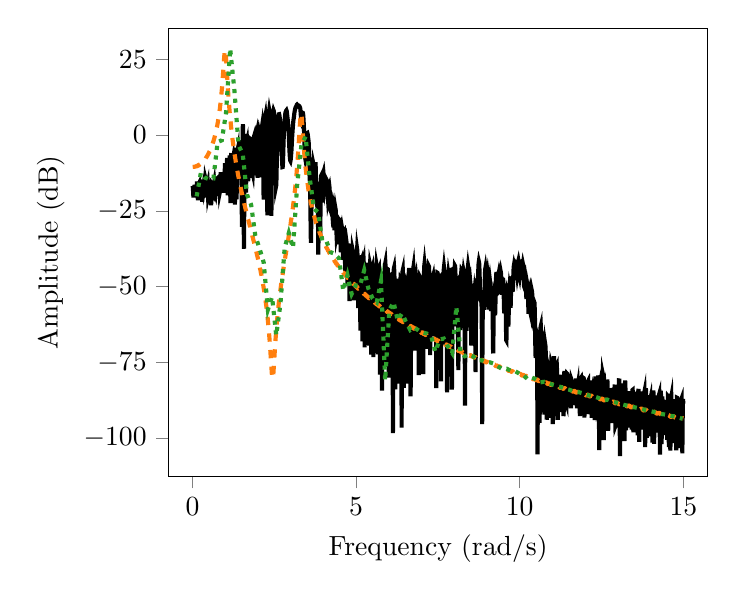 % This file was created by matplotlib2tikz v0.6.13.
\begin{tikzpicture}

\definecolor{color0}{rgb}{1,0.498,0.055}
\definecolor{color1}{rgb}{0.173,0.627,0.173}

\begin{axis}[
xlabel={Frequency (rad/s)},
ylabel={Amplitude (dB)},
xmin=-0.742, xmax=15.748,
ymin=-112.64, ymax=35.212,
xtick={-5,0,5,10,15,20},
ytick={-125,-100,-75,-50,-25,0,25,50},
minor xtick={},
minor ytick={},
tick align=outside,
tick pos=left,
x grid style={white!69.02!black},
y grid style={white!69.02!black}
]
\addplot [line width=1.5pt, black, forget plot]
table {%
0.007 -16.81
0.014 -17.573
0.022 -19.271
0.029 -20.592
0.036 -19.576
0.043 -18.875
0.05 -18.331
0.058 -17.654
0.065 -16.41
0.072 -17.485
0.079 -17.488
0.086 -18.86
0.094 -18.866
0.101 -18.736
0.108 -20.214
0.115 -19.125
0.122 -17.834
0.13 -17.03
0.137 -15.356
0.144 -16.634
0.151 -18.755
0.158 -19.928
0.166 -21.515
0.173 -20.684
0.18 -17.365
0.187 -16.166
0.194 -16.052
0.202 -15.874
0.209 -17.056
0.216 -18.949
0.223 -19.25
0.23 -19.601
0.237 -20.481
0.245 -19.64
0.252 -17.48
0.259 -16.056
0.266 -15.758
0.273 -15.879
0.281 -17.414
0.288 -20.125
0.295 -22.025
0.302 -21.527
0.309 -20.136
0.317 -19.132
0.324 -17.85
0.331 -16.496
0.338 -16.112
0.345 -17.166
0.353 -18.02
0.36 -17.576
0.367 -16.986
0.374 -17.09
0.381 -17.165
0.389 -15.808
0.396 -14.419
0.403 -14.736
0.41 -16.195
0.417 -17.431
0.425 -18.496
0.432 -19.927
0.439 -20.585
0.446 -18.855
0.453 -16.395
0.461 -16.039
0.468 -18.138
0.475 -19.901
0.482 -19.515
0.489 -19.47
0.497 -21.019
0.504 -22.47
0.511 -21.027
0.518 -18.143
0.525 -17.022
0.533 -17.911
0.54 -18.666
0.547 -18.579
0.554 -19.349
0.561 -21.523
0.569 -23.217
0.576 -21.773
0.583 -18.372
0.59 -16.071
0.597 -16.183
0.605 -18.123
0.612 -19.651
0.619 -19.963
0.626 -19.695
0.633 -19.537
0.641 -19.713
0.648 -19.154
0.655 -17.423
0.662 -15.82
0.669 -15.399
0.677 -16.267
0.684 -17.93
0.691 -19.319
0.698 -19.56
0.705 -18.598
0.712 -17.048
0.72 -15.62
0.727 -14.758
0.734 -14.678
0.741 -15.775
0.748 -17.71
0.756 -19.03
0.763 -18.921
0.77 -17.712
0.777 -15.995
0.784 -14.596
0.792 -13.959
0.799 -13.891
0.806 -14.233
0.813 -14.777
0.82 -15.574
0.828 -17.173
0.835 -18.932
0.842 -18.556
0.849 -15.879
0.856 -13.311
0.864 -12.295
0.871 -13.128
0.878 -14.896
0.885 -16.017
0.892 -16.042
0.9 -15.714
0.907 -15.53
0.914 -15.475
0.921 -15.153
0.928 -14.401
0.936 -13.833
0.943 -13.592
0.95 -13.355
0.957 -13.995
0.964 -16.307
0.972 -19.07
0.979 -17.453
0.986 -12.089
0.993 -9.277
1.0 -11.755
1.008 -17.307
1.015 -14.966
1.022 -11.894
1.029 -11.672
1.036 -14.569
1.044 -17.625
1.051 -11.83
1.058 -7.583
1.065 -8.546
1.072 -13.945
1.08 -19.872
1.087 -15.069
1.094 -9.448
1.101 -8.569
1.108 -11.191
1.116 -16.149
1.123 -16.956
1.13 -9.906
1.137 -6.769
1.144 -9.09
1.151 -15.094
1.159 -22.467
1.166 -21.296
1.173 -12.202
1.18 -7.088
1.187 -5.978
1.195 -9.478
1.202 -17.114
1.209 -17.96
1.216 -12.173
1.223 -8.91
1.231 -8.398
1.238 -10.425
1.245 -15.202
1.252 -18.125
1.259 -11.54
1.267 -6.179
1.274 -5.552
1.281 -9.206
1.288 -16.026
1.295 -22.955
1.303 -20.145
1.31 -10.419
1.317 -4.879
1.324 -4.232
1.331 -7.584
1.339 -14.166
1.346 -21.181
1.353 -18.206
1.36 -11.93
1.367 -7.766
1.375 -5.326
1.382 -4.926
1.389 -7.565
1.396 -12.497
1.403 -12.108
1.411 -9.096
1.418 -9.458
1.425 -10.708
1.432 -9.095
1.439 -6.765
1.447 -6.808
1.454 -7.747
1.461 -4.622
1.468 -1.739
1.475 -3.169
1.483 -7.518
1.49 -9.938
1.497 -12.677
1.504 -20.829
1.511 -30.264
1.519 -22.262
1.526 -8.5
1.533 0.119
1.54 3.561
1.547 1.996
1.555 -4.982
1.562 -17.995
1.569 -32.83
1.576 -37.512
1.583 -17.701
1.591 -5.606
1.598 -0.169
1.605 0.341
1.612 -2.741
1.619 -8.088
1.626 -14.85
1.634 -19.001
1.641 -15.583
1.648 -9.684
1.655 -4.786
1.662 -2.278
1.67 -1.904
1.677 -3.013
1.684 -5.815
1.691 -10.708
1.698 -15.171
1.706 -14.626
1.713 -11.664
1.72 -8.021
1.727 -3.921
1.734 -1.026
1.742 -1.108
1.749 -4.662
1.756 -10.279
1.763 -14.081
1.77 -13.515
1.778 -10.237
1.785 -7.455
1.792 -5.158
1.799 -2.767
1.806 -1.538
1.814 -2.435
1.821 -5.381
1.828 -9.284
1.835 -12.298
1.842 -12.648
1.85 -10.741
1.857 -7.536
1.864 -3.597
1.871 -0.867
1.878 -0.614
1.886 -2.45
1.893 -5.157
1.9 -8.281
1.907 -11.734
1.914 -13.276
1.922 -10.764
1.929 -6.417
1.936 -3.061
1.943 -1.238
1.95 -0.128
1.958 0.283
1.965 -1.069
1.972 -4.646
1.979 -9.48
1.986 -13.393
1.994 -14.076
2.001 -10.482
2.008 -5.682
2.015 -2.444
2.022 -0.861
2.03 0.125
2.037 0.78
2.044 0.4
2.051 -1.233
2.058 -3.508
2.065 -6.283
2.073 -10.202
2.08 -13.913
2.087 -12.867
2.094 -8.492
2.101 -4.059
2.109 -0.613
2.116 1.414
2.123 2.394
2.13 3.143
2.137 3.659
2.145 2.876
2.152 -0.105
2.159 -5.516
2.166 -12.785
2.173 -20.32
2.181 -21.26
2.188 -12.416
2.195 -5.158
2.202 -0.76
2.209 2.115
2.217 4.377
2.224 5.95
2.231 6.363
2.238 5.529
2.245 3.952
2.253 2.268
2.26 0.284
2.267 -3.239
2.274 -9.831
2.281 -21.302
2.289 -26.463
2.296 -15.297
2.303 -7.569
2.31 -2.226
2.317 1.621
2.325 4.362
2.332 6.335
2.339 7.687
2.346 8.26
2.353 7.855
2.361 6.625
2.368 4.995
2.375 3.078
2.382 0.421
2.389 -3.573
2.397 -9.452
2.404 -18.316
2.411 -26.637
2.418 -17.406
2.425 -9.046
2.433 -3.973
2.44 -0.42
2.447 2.512
2.454 4.947
2.461 6.726
2.469 7.784
2.476 8.148
2.483 7.951
2.49 7.443
2.497 6.735
2.504 5.613
2.512 3.794
2.519 1.373
2.526 -1.262
2.533 -4.133
2.54 -7.876
2.548 -12.777
2.555 -16.882
2.562 -16.511
2.569 -13.015
2.576 -9.035
2.584 -5.081
2.591 -1.373
2.598 1.66
2.605 3.671
2.612 4.665
2.62 5.114
2.627 5.618
2.634 6.314
2.641 6.834
2.648 6.853
2.656 6.46
2.663 5.966
2.67 5.501
2.677 4.89
2.684 3.893
2.692 2.441
2.699 0.604
2.706 -1.436
2.713 -3.378
2.72 -5.005
2.728 -6.441
2.735 -7.956
2.742 -9.52
2.749 -10.602
2.756 -10.581
2.764 -9.299
2.771 -7.076
2.778 -4.436
2.785 -1.851
2.792 0.384
2.8 2.133
2.807 3.392
2.814 4.336
2.821 5.229
2.828 6.158
2.836 6.96
2.843 7.442
2.85 7.644
2.857 7.805
2.864 8.031
2.872 8.147
2.879 7.926
2.886 7.368
2.893 6.668
2.9 5.976
2.908 5.293
2.915 4.557
2.922 3.73
2.929 2.748
2.936 1.463
2.944 -0.225
2.951 -2.155
2.958 -3.969
2.965 -5.465
2.972 -6.701
2.979 -7.724
2.987 -8.399
2.994 -8.543
3.001 -8.147
3.008 -7.39
3.015 -6.448
3.023 -5.344
3.03 -4.025
3.037 -2.522
3.044 -1.005
3.051 0.323
3.059 1.431
3.066 2.468
3.073 3.51
3.08 4.421
3.087 5.071
3.095 5.57
3.102 6.136
3.109 6.797
3.116 7.409
3.123 7.869
3.131 8.22
3.138 8.547
3.145 8.862
3.152 9.1
3.159 9.223
3.167 9.305
3.174 9.466
3.181 9.725
3.188 9.963
3.195 10.035
3.203 9.929
3.21 9.789
3.217 9.756
3.224 9.8
3.231 9.755
3.239 9.587
3.246 9.462
3.253 9.491
3.26 9.565
3.267 9.508
3.275 9.324
3.282 9.14
3.289 8.953
3.296 8.549
3.303 7.707
3.311 6.447
3.318 5.082
3.325 4.109
3.332 3.923
3.339 4.483
3.347 5.372
3.354 6.229
3.361 6.909
3.368 7.313
3.375 7.269
3.383 6.67
3.39 5.634
3.397 4.346
3.404 2.801
3.411 0.85
3.418 -1.485
3.426 -3.899
3.433 -5.98
3.44 -7.359
3.447 -7.794
3.454 -7.279
3.462 -5.942
3.469 -4.056
3.476 -2.159
3.483 -0.783
3.49 -0.041
3.498 0.351
3.505 0.606
3.512 0.656
3.519 0.395
3.526 -0.174
3.534 -0.908
3.541 -1.526
3.548 -2.026
3.555 -3.079
3.562 -5.542
3.57 -9.453
3.577 -13.116
3.584 -14.717
3.591 -16.005
3.598 -19.406
3.606 -25.575
3.613 -32.792
3.62 -35.598
3.627 -31.036
3.634 -24.608
3.642 -20.413
3.649 -19.229
3.656 -20.398
3.663 -21.085
3.67 -17.797
3.678 -13.262
3.685 -10.389
3.692 -9.444
3.699 -9.809
3.706 -10.663
3.714 -11.468
3.721 -12.356
3.728 -13.434
3.735 -13.716
3.742 -12.142
3.75 -9.932
3.757 -8.98
3.764 -10.11
3.771 -13.322
3.778 -17.989
3.786 -22.112
3.793 -22.452
3.8 -19.614
3.807 -16.777
3.814 -15.435
3.822 -16.144
3.829 -19.505
3.836 -26.776
3.843 -39.451
3.85 -34.673
3.858 -24.25
3.865 -19.099
3.872 -17.335
3.879 -18.147
3.886 -21.333
3.893 -27.292
3.901 -34.104
3.908 -28.844
3.915 -20.576
3.922 -15.673
3.929 -13.453
3.937 -13.281
3.944 -14.857
3.951 -17.852
3.958 -21.135
3.965 -22.304
3.973 -20.354
3.98 -17.134
3.987 -14.316
3.994 -12.651
4.001 -12.383
4.009 -13.396
4.016 -15.23
4.023 -16.977
4.03 -17.565
4.037 -16.893
4.045 -15.867
4.052 -15.204
4.059 -15.122
4.066 -15.563
4.073 -16.305
4.081 -16.99
4.088 -17.201
4.095 -16.697
4.102 -15.751
4.109 -15.06
4.117 -15.232
4.124 -16.447
4.131 -18.422
4.138 -20.502
4.145 -21.721
4.153 -21.298
4.16 -19.662
4.167 -17.976
4.174 -16.927
4.181 -16.701
4.189 -17.418
4.196 -19.25
4.203 -22.051
4.21 -24.545
4.217 -24.773
4.225 -23.114
4.232 -21.41
4.239 -20.532
4.246 -20.623
4.253 -21.597
4.261 -23.231
4.268 -25.025
4.275 -26.089
4.282 -25.753
4.289 -24.465
4.297 -23.185
4.304 -22.538
4.311 -22.859
4.318 -24.37
4.325 -27.051
4.332 -30.089
4.34 -31.383
4.347 -29.789
4.354 -27.086
4.361 -25.008
4.368 -24.191
4.376 -24.695
4.383 -26.306
4.39 -28.691
4.397 -31.337
4.404 -33.114
4.412 -32.64
4.419 -30.463
4.426 -28.345
4.433 -27.216
4.44 -27.343
4.448 -28.802
4.455 -31.487
4.462 -34.587
4.469 -36.002
4.476 -34.5
4.484 -31.8
4.491 -29.533
4.498 -28.27
4.505 -28.223
4.512 -29.564
4.52 -32.411
4.527 -36.306
4.534 -38.724
4.541 -37.221
4.548 -34.439
4.556 -32.434
4.563 -31.248
4.57 -30.724
4.577 -31.179
4.584 -33.209
4.592 -37.101
4.599 -41.185
4.606 -40.548
4.613 -36.466
4.62 -33.269
4.628 -31.771
4.635 -31.661
4.642 -32.62
4.649 -34.693
4.656 -38.26
4.664 -43.07
4.671 -44.9
4.678 -41.058
4.685 -37.18
4.692 -35.214
4.7 -34.779
4.707 -35.36
4.714 -36.941
4.721 -40.128
4.728 -45.397
4.736 -49.178
4.743 -44.828
4.75 -39.376
4.757 -36.441
4.764 -35.833
4.772 -36.976
4.779 -39.413
4.786 -43.149
4.793 -48.784
4.8 -54.747
4.807 -50.968
4.815 -43.826
4.822 -39.679
4.829 -38.302
4.836 -39.074
4.843 -41.479
4.851 -45.127
4.858 -49.922
4.865 -54.346
4.872 -51.635
4.879 -44.83
4.887 -39.991
4.894 -37.849
4.901 -38.196
4.908 -40.758
4.915 -45.191
4.923 -50.752
4.93 -54.499
4.937 -51.729
4.944 -45.922
4.951 -41.26
4.959 -38.59
4.966 -37.969
4.973 -39.444
4.98 -43.103
4.987 -48.623
4.995 -53.312
5.002 -52.084
5.009 -47.141
5.016 -42.423
5.023 -39.116
5.031 -37.615
5.038 -38.137
5.045 -40.889
5.052 -46.191
5.059 -53.898
5.067 -57.047
5.074 -50.815
5.081 -45.267
5.088 -41.947
5.095 -40.362
5.103 -40.357
5.11 -42.187
5.117 -46.529
5.124 -54.698
5.131 -64.506
5.139 -56.534
5.146 -48.146
5.153 -43.523
5.16 -41.364
5.167 -41.156
5.175 -42.895
5.182 -47.024
5.189 -54.819
5.196 -68.065
5.203 -61.963
5.211 -50.94
5.218 -45.111
5.225 -42.39
5.232 -41.985
5.239 -43.723
5.246 -47.949
5.254 -55.962
5.261 -70.022
5.268 -63.514
5.275 -52.263
5.282 -46.287
5.29 -43.234
5.297 -42.293
5.304 -43.379
5.311 -46.957
5.318 -54.326
5.326 -67.631
5.333 -63.956
5.34 -52.76
5.347 -46.647
5.354 -43.353
5.362 -42.12
5.369 -42.86
5.376 -45.797
5.383 -51.642
5.39 -62.408
5.398 -69.498
5.405 -56.105
5.412 -48.225
5.419 -44.275
5.426 -42.798
5.434 -43.214
5.441 -45.537
5.448 -50.486
5.455 -60.092
5.462 -72.426
5.47 -59.668
5.477 -50.858
5.484 -46.294
5.491 -44.137
5.498 -43.859
5.506 -45.573
5.513 -49.911
5.52 -58.475
5.527 -73.29
5.534 -63.673
5.542 -52.883
5.549 -47.121
5.556 -44.178
5.563 -43.417
5.57 -44.819
5.578 -48.774
5.585 -56.353
5.592 -68.795
5.599 -65.226
5.606 -54.511
5.614 -48.205
5.621 -44.575
5.628 -43.007
5.635 -43.429
5.642 -45.987
5.65 -51.113
5.657 -60.02
5.664 -72.347
5.671 -62.91
5.678 -52.738
5.685 -47.124
5.693 -44.492
5.7 -44.269
5.707 -46.357
5.714 -51.034
5.721 -59.517
5.729 -79.02
5.736 -77.49
5.743 -59.559
5.75 -52.224
5.757 -49.09
5.765 -48.994
5.772 -51.666
5.779 -57.426
5.786 -68.592
5.793 -84.323
5.801 -62.983
5.808 -52.51
5.815 -47.156
5.822 -45.031
5.829 -45.487
5.837 -48.337
5.844 -53.985
5.851 -64.531
5.858 -76.446
5.865 -59.826
5.873 -50.134
5.88 -44.988
5.887 -42.587
5.894 -42.197
5.901 -43.478
5.909 -46.437
5.916 -51.704
5.923 -61.278
5.93 -73.141
5.937 -60.049
5.945 -50.926
5.952 -46.233
5.959 -44.214
5.966 -44.264
5.973 -46.339
5.981 -50.962
5.988 -59.951
5.995 -79.982
6.002 -67.98
6.009 -56.177
6.017 -51.058
6.024 -49.251
6.031 -49.805
6.038 -52.636
6.045 -58.61
6.053 -71.104
6.06 -77.975
6.067 -60.741
6.074 -52.366
6.081 -47.977
6.089 -45.988
6.096 -45.913
6.103 -47.889
6.11 -52.836
6.117 -64.078
6.125 -98.329
6.132 -61.092
6.139 -50.998
6.146 -46.196
6.153 -44.033
6.16 -43.73
6.168 -45.171
6.175 -48.683
6.182 -55.209
6.189 -67.641
6.196 -83.922
6.204 -64.634
6.211 -55.535
6.218 -50.603
6.225 -48.021
6.232 -47.438
6.24 -48.999
6.247 -53.142
6.254 -60.44
6.261 -66.939
6.268 -60.941
6.276 -54.064
6.283 -50.323
6.29 -49.291
6.297 -50.845
6.304 -55.424
6.312 -64.76
6.319 -82.004
6.326 -68.561
6.333 -57.817
6.34 -52.164
6.348 -49.054
6.355 -47.677
6.362 -47.837
6.369 -49.719
6.376 -54.055
6.384 -63.276
6.391 -96.528
6.398 -66.254
6.405 -53.563
6.412 -47.597
6.42 -44.897
6.427 -44.569
6.434 -46.486
6.441 -51.145
6.448 -60.401
6.456 -83.436
6.463 -70.563
6.47 -58.137
6.477 -52.843
6.484 -50.579
6.492 -50.187
6.499 -51.331
6.506 -54.203
6.513 -59.669
6.52 -69.46
6.528 -72.885
6.535 -60.659
6.542 -52.751
6.549 -48.343
6.556 -46.507
6.564 -47.123
6.571 -50.701
6.578 -59.108
6.585 -81.981
6.592 -66.817
6.599 -53.712
6.607 -47.662
6.614 -44.742
6.621 -43.882
6.628 -44.706
6.635 -47.087
6.643 -51.026
6.65 -56.794
6.657 -65.763
6.664 -86.228
6.671 -80.155
6.679 -63.683
6.686 -56.824
6.693 -54.056
6.7 -54.088
6.707 -56.16
6.715 -58.277
6.722 -56.312
6.729 -51.193
6.736 -46.79
6.743 -44.267
6.751 -43.692
6.758 -45.006
6.765 -48.281
6.772 -53.94
6.779 -62.958
6.787 -71.106
6.794 -63.167
6.801 -55.591
6.808 -51.135
6.815 -48.539
6.823 -47.118
6.83 -46.719
6.837 -47.581
6.844 -50.127
6.851 -54.581
6.859 -59.296
6.866 -58.661
6.873 -54.058
6.88 -50.466
6.887 -48.958
6.895 -49.766
6.902 -53.467
6.909 -61.738
6.916 -79.206
6.923 -69.038
6.931 -57.267
6.938 -51.343
6.945 -48.164
6.952 -46.789
6.959 -46.939
6.967 -48.584
6.974 -51.813
6.981 -56.764
6.988 -62.69
6.995 -63.893
7.003 -58.492
7.01 -53.53
7.017 -50.9
7.024 -50.666
7.031 -53.027
7.039 -59.009
7.046 -73.23
7.053 -78.872
7.06 -59.141
7.067 -50.437
7.074 -45.702
7.082 -43.298
7.089 -42.612
7.096 -43.384
7.103 -45.575
7.11 -49.374
7.118 -55.236
7.125 -63.531
7.132 -69.49
7.139 -64.996
7.146 -60.208
7.154 -58.37
7.161 -59.423
7.168 -63.659
7.175 -70.543
7.182 -68.23
7.19 -58.531
7.197 -51.517
7.204 -47.008
7.211 -44.332
7.218 -43.147
7.226 -43.317
7.233 -44.867
7.24 -48.036
7.247 -53.443
7.254 -62.437
7.262 -72.61
7.269 -64.634
7.276 -56.938
7.283 -53.353
7.29 -52.693
7.298 -54.604
7.305 -59.315
7.312 -66.276
7.319 -65.872
7.326 -57.858
7.334 -51.917
7.341 -48.436
7.348 -46.761
7.355 -46.479
7.362 -47.418
7.37 -49.606
7.377 -53.184
7.384 -57.918
7.391 -61.17
7.398 -58.922
7.406 -54.488
7.413 -51.277
7.42 -49.948
7.427 -50.703
7.434 -54.087
7.442 -61.871
7.449 -83.495
7.456 -72.167
7.463 -57.283
7.47 -50.48
7.478 -46.957
7.485 -45.463
7.492 -45.515
7.499 -46.875
7.506 -49.295
7.513 -52.143
7.521 -53.928
7.528 -53.263
7.535 -50.992
7.542 -48.762
7.549 -47.41
7.557 -47.285
7.564 -48.702
7.571 -52.221
7.578 -59.141
7.585 -74.058
7.593 -81.259
7.6 -62.702
7.607 -55.022
7.614 -51.27
7.621 -49.833
7.629 -50.147
7.636 -51.824
7.643 -53.971
7.65 -54.595
7.657 -52.465
7.665 -49.126
7.672 -46.206
7.679 -44.306
7.686 -43.612
7.693 -44.244
7.701 -46.379
7.708 -50.342
7.715 -56.704
7.722 -65.662
7.729 -69.142
7.737 -62.685
7.744 -57.921
7.751 -56.068
7.758 -56.803
7.765 -60.427
7.773 -68.575
7.78 -84.843
7.787 -71.953
7.794 -59.958
7.801 -53.244
7.809 -49.129
7.816 -46.764
7.823 -45.873
7.83 -46.344
7.837 -47.986
7.845 -50.19
7.852 -51.526
7.859 -50.62
7.866 -48.199
7.873 -45.894
7.881 -44.572
7.888 -44.539
7.895 -45.95
7.902 -49.032
7.909 -54.333
7.917 -63.42
7.924 -83.943
7.931 -82.917
7.938 -66.679
7.945 -60.659
7.953 -58.388
7.96 -58.589
7.967 -60.723
7.974 -63.103
7.981 -61.42
7.988 -55.948
7.996 -50.66
8.003 -46.74
8.01 -44.226
8.017 -43.051
8.024 -43.184
8.032 -44.602
8.039 -47.221
8.046 -50.689
8.053 -53.831
8.06 -54.548
8.068 -52.658
8.075 -50.273
8.082 -48.769
8.089 -48.615
8.096 -50.063
8.104 -53.507
8.111 -59.853
8.118 -71.215
8.125 -77.514
8.132 -65.018
8.14 -57.884
8.147 -54.54
8.154 -53.845
8.161 -55.517
8.168 -59.502
8.176 -64.284
8.183 -63.204
8.19 -56.934
8.197 -51.471
8.204 -47.73
8.212 -45.466
8.219 -44.461
8.226 -44.578
8.233 -45.684
8.24 -47.518
8.248 -49.435
8.255 -50.294
8.262 -49.398
8.269 -47.503
8.276 -45.793
8.284 -44.965
8.291 -45.366
8.298 -47.268
8.305 -51.055
8.312 -57.535
8.32 -69.048
8.327 -89.284
8.334 -72.169
8.341 -63.174
8.348 -59.489
8.356 -58.852
8.363 -60.588
8.37 -63.785
8.377 -64.605
8.384 -59.803
8.392 -53.783
8.399 -49.044
8.406 -45.786
8.413 -43.869
8.42 -43.193
8.427 -43.703
8.435 -45.324
8.442 -47.809
8.449 -50.423
8.456 -51.813
8.463 -51.252
8.471 -49.71
8.478 -48.429
8.485 -48.057
8.492 -48.92
8.499 -51.328
8.507 -55.753
8.514 -62.777
8.521 -69.453
8.528 -64.497
8.535 -57.148
8.543 -52.411
8.55 -49.871
8.557 -49.12
8.564 -49.981
8.571 -52.325
8.579 -55.638
8.586 -58.111
8.593 -57.493
8.6 -54.961
8.607 -52.818
8.615 -51.952
8.622 -52.628
8.629 -55.15
8.636 -60.238
8.643 -69.571
8.651 -78.211
8.658 -66.194
8.665 -57.315
8.672 -52.126
8.679 -49.181
8.687 -47.836
8.694 -47.721
8.701 -48.439
8.708 -49.28
8.715 -49.21
8.723 -47.75
8.73 -45.574
8.737 -43.583
8.744 -42.249
8.751 -41.732
8.759 -42.091
8.766 -43.364
8.773 -45.573
8.78 -48.607
8.787 -51.938
8.795 -54.267
8.802 -54.438
8.809 -53.262
8.816 -52.324
8.823 -52.561
8.831 -54.538
8.838 -59.07
8.845 -68.413
8.852 -95.385
8.859 -74.097
8.866 -61.9
8.874 -56.459
8.881 -54.134
8.888 -53.819
8.895 -54.941
8.902 -56.756
8.91 -57.612
8.917 -55.754
8.924 -52.063
8.931 -48.452
8.938 -45.775
8.946 -44.222
8.953 -43.78
8.96 -44.375
8.967 -45.876
8.974 -47.981
8.982 -49.943
8.989 -50.561
8.996 -49.392
9.003 -47.471
9.01 -45.951
9.018 -45.389
9.025 -45.982
9.032 -47.803
9.039 -50.827
9.046 -54.644
9.054 -57.552
9.061 -56.988
9.068 -53.865
9.075 -50.778
9.082 -48.774
9.09 -48.072
9.097 -48.708
9.104 -50.676
9.111 -53.79
9.118 -57.054
9.126 -58.072
9.133 -56.086
9.14 -53.487
9.147 -51.892
9.154 -51.745
9.162 -53.199
9.169 -56.498
9.176 -62.13
9.183 -70.082
9.19 -72.041
9.198 -64.514
9.205 -58.502
9.212 -55.064
9.219 -53.693
9.226 -54.078
9.234 -55.938
9.241 -58.475
9.248 -59.432
9.255 -56.946
9.262 -52.91
9.27 -49.386
9.277 -46.987
9.284 -45.793
9.291 -45.785
9.298 -46.901
9.306 -48.908
9.313 -51.087
9.32 -52.093
9.327 -51.156
9.334 -49.158
9.341 -47.259
9.349 -46.021
9.356 -45.637
9.363 -46.181
9.37 -47.624
9.377 -49.651
9.385 -51.29
9.392 -51.195
9.399 -49.404
9.406 -47.278
9.413 -45.766
9.421 -45.186
9.428 -45.59
9.435 -46.939
9.442 -49.058
9.449 -51.377
9.457 -52.683
9.464 -52.044
9.471 -50.212
9.478 -48.491
9.485 -47.557
9.493 -47.62
9.5 -48.741
9.507 -50.943
9.514 -54.114
9.521 -57.463
9.529 -58.792
9.536 -56.975
9.543 -54.253
9.55 -52.474
9.557 -52.204
9.565 -53.605
9.572 -56.825
9.579 -61.96
9.586 -67.673
9.593 -67.806
9.601 -62.626
9.608 -58.088
9.615 -55.351
9.622 -54.309
9.629 -54.864
9.637 -56.989
9.644 -60.379
9.651 -63.161
9.658 -61.797
9.665 -57.553
9.673 -53.733
9.68 -51.306
9.687 -50.335
9.694 -50.761
9.701 -52.468
9.709 -55.016
9.716 -56.969
9.723 -56.304
9.73 -53.474
9.737 -50.513
9.745 -48.416
9.752 -47.393
9.759 -47.411
9.766 -48.337
9.773 -49.84
9.78 -51.146
9.788 -51.12
9.795 -49.423
9.802 -47.001
9.809 -44.851
9.816 -43.441
9.824 -42.913
9.831 -43.255
9.838 -44.319
9.845 -45.722
9.852 -46.749
9.86 -46.678
9.867 -45.536
9.874 -44.037
9.881 -42.826
9.888 -42.218
9.896 -42.314
9.903 -43.086
9.91 -44.363
9.917 -45.701
9.924 -46.359
9.932 -45.797
9.939 -44.332
9.946 -42.77
9.953 -41.705
9.96 -41.393
9.968 -41.879
9.975 -43.066
9.982 -44.655
9.989 -46.036
9.996 -46.434
10.004 -45.603
10.011 -44.136
10.018 -42.785
10.025 -41.995
10.032 -41.938
10.04 -42.621
10.047 -43.909
10.054 -45.452
10.061 -46.601
10.068 -46.669
10.076 -45.629
10.083 -44.166
10.09 -42.987
10.097 -42.493
10.104 -42.853
10.112 -44.086
10.119 -46.042
10.126 -48.271
10.133 -49.907
10.14 -50.126
10.148 -49.087
10.155 -47.691
10.162 -46.661
10.169 -46.351
10.176 -46.912
10.184 -48.381
10.191 -50.602
10.198 -52.934
10.205 -54.086
10.212 -53.301
10.22 -51.522
10.227 -50.006
10.234 -49.358
10.241 -49.774
10.248 -51.294
10.255 -53.833
10.263 -56.887
10.27 -58.958
10.277 -58.373
10.284 -55.965
10.291 -53.591
10.299 -52.097
10.306 -51.682
10.313 -52.367
10.32 -54.106
10.327 -56.642
10.335 -59.014
10.342 -59.356
10.349 -57.207
10.356 -54.394
10.363 -52.308
10.371 -51.4
10.378 -51.751
10.385 -53.347
10.392 -56.102
10.399 -59.658
10.407 -62.783
10.414 -63.322
10.421 -61.13
10.428 -58.301
10.435 -56.147
10.443 -55.093
10.45 -55.306
10.457 -56.944
10.464 -60.217
10.471 -65.302
10.479 -71.357
10.486 -73.474
10.493 -69.967
10.5 -66.478
10.507 -64.855
10.515 -65.196
10.522 -67.607
10.529 -72.65
10.536 -82.244
10.543 -105.301
10.551 -90.311
10.558 -78.199
10.565 -72.723
10.572 -70.305
10.579 -70.012
10.587 -71.758
10.594 -76.184
10.601 -85.307
10.608 -94.953
10.615 -80.5
10.623 -70.982
10.63 -65.774
10.637 -63.295
10.644 -62.983
10.651 -64.705
10.659 -68.641
10.666 -75.407
10.673 -85.651
10.68 -88.286
10.687 -79.035
10.694 -72.399
10.702 -68.223
10.709 -65.759
10.716 -64.807
10.723 -65.463
10.73 -68.05
10.738 -73.265
10.745 -82.592
10.752 -92.202
10.759 -82.379
10.766 -74.554
10.774 -70.624
10.781 -69.21
10.788 -69.716
10.795 -71.901
10.802 -75.679
10.81 -81.006
10.817 -87.683
10.824 -93.88
10.831 -93.16
10.838 -86.932
10.846 -81.346
10.853 -77.667
10.86 -75.974
10.867 -76.317
10.874 -78.769
10.882 -82.859
10.889 -85.417
10.896 -83.067
10.903 -79.851
10.91 -78.831
10.918 -80.777
10.925 -86.238
10.932 -93.274
10.939 -89.13
10.946 -81.575
10.954 -77.211
10.961 -75.5
10.968 -75.771
10.975 -77.396
10.982 -79.573
10.99 -81.695
10.997 -84.247
11.004 -88.711
11.011 -95.367
11.018 -92.812
11.026 -83.401
11.033 -77.093
11.04 -73.8
11.047 -72.971
11.054 -74.445
11.062 -78.383
11.069 -85.094
11.076 -92.651
11.083 -92.029
11.09 -87.483
11.098 -84.728
11.105 -82.91
11.112 -80.722
11.119 -78.269
11.126 -76.536
11.134 -76.301
11.141 -78.08
11.148 -82.424
11.155 -89.631
11.162 -93.96
11.169 -88.089
11.177 -82.812
11.184 -80.512
11.191 -80.546
11.198 -81.871
11.205 -82.632
11.213 -81.495
11.22 -79.725
11.227 -79.11
11.234 -80.605
11.241 -84.761
11.249 -90.715
11.256 -90.71
11.263 -84.948
11.27 -81.159
11.277 -80.177
11.285 -81.283
11.292 -82.815
11.299 -82.468
11.306 -80.663
11.313 -79.751
11.321 -81.116
11.328 -85.555
11.335 -92.682
11.342 -92.201
11.349 -84.528
11.357 -79.634
11.364 -77.834
11.371 -78.55
11.378 -81.158
11.385 -84.138
11.393 -85.033
11.4 -84.109
11.407 -83.864
11.414 -85.468
11.421 -88.235
11.429 -88.535
11.436 -84.753
11.443 -80.82
11.45 -78.724
11.457 -78.803
11.465 -81.152
11.472 -85.549
11.479 -89.351
11.486 -87.717
11.493 -84.139
11.501 -82.468
11.508 -83.149
11.515 -85.24
11.522 -85.936
11.529 -83.609
11.537 -81.035
11.544 -80.339
11.551 -82.146
11.558 -86.373
11.565 -90.13
11.573 -87.652
11.58 -83.203
11.587 -80.876
11.594 -81.095
11.601 -83.636
11.608 -87.326
11.616 -88.161
11.623 -84.902
11.63 -81.909
11.637 -81.144
11.644 -82.888
11.652 -86.524
11.659 -88.502
11.666 -85.698
11.673 -82.493
11.68 -81.627
11.688 -83.473
11.695 -87.296
11.702 -89.053
11.709 -85.613
11.716 -81.847
11.724 -80.292
11.731 -81.273
11.738 -84.778
11.745 -89.569
11.752 -90.095
11.76 -85.957
11.767 -82.951
11.774 -82.491
11.781 -84.2
11.788 -86.299
11.796 -85.716
11.803 -83.113
11.81 -81.461
11.817 -82.003
11.824 -85.107
11.832 -90.36
11.839 -92.702
11.846 -87.83
11.853 -82.879
11.86 -80.341
11.868 -80.202
11.875 -82.302
11.882 -86.01
11.889 -88.507
11.896 -87.044
11.904 -84.893
11.911 -84.845
11.918 -87.242
11.925 -89.753
11.932 -87.401
11.94 -82.825
11.947 -80.137
11.954 -80.189
11.961 -83.2
11.968 -89.078
11.976 -93.184
11.983 -88.747
11.99 -84.008
11.997 -82.125
12.004 -82.872
12.012 -85.532
12.019 -87.881
12.026 -86.83
12.033 -84.124
12.04 -82.834
12.047 -84.057
12.055 -87.973
12.062 -92.079
12.069 -89.434
12.076 -84.198
12.083 -81.278
12.091 -81.109
12.098 -83.488
12.105 -87.659
12.112 -90.249
12.119 -88.115
12.127 -85.186
12.134 -84.221
12.141 -85.618
12.148 -88.54
12.155 -89.338
12.163 -85.858
12.17 -82.284
12.177 -80.971
12.184 -82.461
12.191 -87.045
12.199 -93.287
12.206 -92.36
12.213 -86.69
12.22 -83.413
12.227 -82.889
12.235 -84.447
12.242 -86.725
12.249 -87.3
12.256 -85.663
12.263 -84.159
12.271 -84.498
12.278 -87.491
12.285 -92.963
12.292 -94.024
12.299 -87.249
12.307 -81.916
12.314 -79.665
12.321 -80.259
12.328 -83.573
12.335 -88.994
12.343 -92.349
12.35 -90.051
12.357 -87.678
12.364 -87.803
12.371 -89.567
12.379 -89.193
12.386 -85.083
12.393 -81.108
12.4 -79.283
12.407 -80.114
12.415 -84.219
12.422 -93.221
12.429 -103.884
12.436 -92.77
12.443 -85.05
12.451 -81.85
12.458 -81.478
12.465 -82.894
12.472 -84.825
12.479 -85.905
12.487 -86.295
12.494 -87.599
12.501 -91.187
12.508 -96.244
12.515 -93.93
12.522 -86.349
12.53 -81.114
12.537 -78.772
12.544 -79.146
12.551 -82.498
12.558 -89.825
12.566 -100.623
12.573 -95.527
12.58 -87.51
12.587 -84.031
12.594 -83.621
12.602 -84.978
12.609 -86.235
12.616 -85.892
12.623 -85.065
12.63 -85.706
12.638 -88.964
12.645 -94.62
12.652 -95.126
12.659 -88.168
12.666 -82.917
12.674 -80.687
12.681 -81.305
12.688 -84.964
12.695 -92.067
12.702 -97.559
12.71 -91.506
12.717 -85.975
12.724 -83.966
12.731 -84.888
12.738 -87.784
12.746 -89.789
12.753 -87.989
12.76 -85.268
12.767 -84.453
12.774 -86.365
12.782 -91.062
12.789 -94.999
12.796 -91.079
12.803 -85.872
12.81 -83.476
12.818 -84.084
12.825 -87.494
12.832 -91.869
12.839 -91.147
12.846 -86.872
12.854 -84.482
12.861 -85.117
12.868 -88.925
12.875 -94.418
12.882 -93.314
12.89 -87.262
12.897 -83.358
12.904 -82.327
12.911 -84.101
12.918 -88.909
12.926 -95.846
12.933 -95.631
12.94 -89.241
12.947 -85.3
12.954 -84.332
12.961 -85.691
12.969 -88.011
12.976 -88.743
12.983 -87.491
12.99 -86.908
12.997 -88.838
13.005 -93.754
13.012 -96.528
13.019 -90.101
13.026 -83.958
13.033 -80.956
13.041 -80.97
13.048 -84.269
13.055 -92.293
13.062 -105.919
13.069 -95.778
13.077 -86.435
13.084 -82.484
13.091 -81.931
13.098 -84.02
13.105 -88.01
13.113 -91.572
13.12 -91.715
13.127 -90.481
13.134 -90.571
13.141 -91.745
13.149 -91.181
13.156 -87.707
13.163 -84.266
13.17 -82.801
13.177 -84.066
13.185 -89.047
13.192 -99.751
13.199 -100.934
13.206 -88.982
13.213 -82.925
13.221 -80.97
13.228 -82.323
13.235 -87.097
13.242 -95.159
13.249 -97.391
13.257 -90.852
13.264 -86.935
13.271 -86.396
13.278 -88.41
13.285 -91.07
13.293 -90.803
13.3 -88.098
13.307 -86.383
13.314 -87.044
13.321 -90.327
13.329 -94.633
13.336 -93.603
13.343 -88.506
13.35 -85.123
13.357 -84.557
13.365 -86.957
13.372 -92.289
13.379 -96.51
13.386 -92.09
13.393 -86.925
13.401 -84.868
13.408 -86.096
13.415 -90.806
13.422 -97.158
13.429 -94.263
13.436 -87.569
13.444 -84.123
13.451 -84.061
13.458 -87.383
13.465 -94.125
13.472 -98.025
13.48 -91.843
13.487 -86.855
13.494 -85.294
13.501 -86.726
13.508 -90.471
13.516 -93.611
13.523 -91.902
13.53 -88.726
13.537 -87.6
13.544 -89.195
13.552 -92.919
13.559 -94.545
13.566 -90.516
13.573 -86.32
13.58 -84.701
13.588 -86.149
13.595 -91.227
13.602 -99.035
13.609 -96.158
13.616 -88.287
13.624 -84.231
13.631 -83.761
13.638 -86.837
13.645 -94.152
13.652 -101.168
13.66 -93.503
13.667 -86.973
13.674 -84.599
13.681 -85.655
13.688 -89.883
13.696 -95.615
13.703 -95.171
13.71 -90.269
13.717 -87.513
13.724 -87.631
13.732 -90.062
13.739 -92.759
13.746 -92.046
13.753 -89.134
13.76 -87.524
13.768 -88.484
13.775 -92.353
13.782 -97.191
13.789 -94.737
13.796 -88.626
13.804 -85.061
13.811 -84.684
13.818 -87.816
13.825 -95.559
13.832 -102.968
13.84 -93.344
13.847 -86.2
13.854 -83.498
13.861 -84.378
13.868 -88.992
13.875 -97.729
13.883 -99.872
13.89 -91.538
13.897 -86.799
13.904 -85.843
13.911 -88.076
13.919 -92.844
13.926 -96.127
13.933 -93.1
13.94 -89.479
13.947 -88.44
13.955 -90.077
13.962 -93.173
13.969 -93.718
13.976 -90.414
13.983 -87.54
13.991 -87.135
13.998 -89.81
14.005 -95.796
14.012 -99.365
14.019 -92.664
14.027 -86.848
14.034 -84.567
14.041 -85.728
14.048 -90.952
14.055 -101.466
14.063 -100.542
14.07 -90.191
14.077 -85.203
14.084 -84.283
14.091 -87.024
14.099 -93.989
14.106 -101.83
14.113 -95.146
14.12 -88.431
14.127 -85.924
14.135 -86.876
14.142 -90.944
14.149 -96.436
14.156 -96.171
14.163 -91.486
14.171 -88.744
14.178 -88.851
14.185 -91.458
14.192 -94.751
14.199 -94.238
14.207 -90.713
14.214 -88.519
14.221 -89.109
14.228 -92.883
14.235 -98.151
14.243 -95.769
14.25 -89.293
14.257 -85.639
14.264 -85.378
14.271 -88.845
14.279 -97.469
14.286 -105.437
14.293 -94.066
14.3 -86.874
14.307 -84.321
14.315 -85.429
14.322 -90.505
14.329 -100.566
14.336 -101.943
14.343 -92.131
14.35 -87.177
14.358 -86.232
14.365 -88.677
14.372 -94.225
14.379 -98.642
14.386 -94.471
14.394 -89.68
14.401 -87.994
14.408 -89.457
14.415 -93.674
14.422 -97.26
14.43 -94.251
14.437 -89.873
14.444 -88.126
14.451 -89.512
14.458 -94.069
14.466 -98.953
14.473 -95.559
14.48 -89.96
14.487 -87.41
14.494 -88.326
14.502 -93.086
14.509 -100.557
14.516 -97.504
14.523 -89.891
14.53 -86.201
14.538 -86.309
14.545 -90.398
14.552 -99.482
14.559 -102.931
14.566 -92.755
14.574 -86.983
14.581 -85.348
14.588 -87.289
14.595 -93.417
14.602 -104.086
14.61 -100.168
14.617 -90.953
14.624 -86.748
14.631 -86.341
14.638 -89.422
14.646 -96.213
14.653 -101.607
14.66 -95.462
14.667 -89.963
14.674 -88.205
14.682 -89.783
14.689 -94.082
14.696 -97.204
14.703 -93.972
14.71 -90.117
14.718 -89.135
14.725 -91.546
14.732 -97.175
14.739 -99.871
14.746 -93.758
14.754 -88.723
14.761 -87.128
14.768 -89.029
14.775 -95.085
14.782 -104.036
14.789 -98.475
14.797 -90.316
14.804 -86.651
14.811 -86.689
14.818 -90.435
14.825 -98.586
14.833 -103.263
14.84 -94.414
14.847 -88.624
14.854 -86.952
14.861 -88.929
14.869 -94.926
14.876 -102.555
14.883 -97.258
14.89 -90.234
14.897 -87.406
14.905 -88.431
14.912 -93.71
14.919 -103.229
14.926 -100.122
14.933 -91.205
14.941 -87.055
14.948 -86.844
14.955 -90.504
14.962 -99.013
14.969 -104.97
14.977 -95.182
14.984 -88.962
14.991 -87.044
14.998 -88.637
};
\addplot [line width=1.5pt, color0, dashed, forget plot]
table {%
0.007 -10.53
0.014 -10.521
0.022 -10.522
0.029 -10.524
0.036 -10.501
0.043 -10.502
0.05 -10.495
0.058 -10.466
0.065 -10.474
0.072 -10.437
0.079 -10.434
0.086 -10.41
0.094 -10.385
0.101 -10.375
0.108 -10.331
0.115 -10.33
0.122 -10.273
0.13 -10.276
0.137 -10.211
0.144 -10.213
0.151 -10.142
0.158 -10.142
0.166 -10.067
0.173 -10.065
0.18 -9.984
0.187 -9.979
0.194 -9.896
0.202 -9.884
0.209 -9.802
0.216 -9.779
0.223 -9.705
0.23 -9.662
0.237 -9.604
0.245 -9.534
0.252 -9.496
0.259 -9.399
0.266 -9.376
0.273 -9.262
0.281 -9.239
0.288 -9.129
0.295 -9.081
0.302 -8.998
0.309 -8.906
0.317 -8.859
0.324 -8.73
0.331 -8.697
0.338 -8.564
0.345 -8.504
0.353 -8.408
0.36 -8.291
0.367 -8.238
0.374 -8.085
0.381 -8.031
0.389 -7.899
0.396 -7.789
0.403 -7.712
0.41 -7.546
0.417 -7.486
0.425 -7.331
0.432 -7.213
0.439 -7.12
0.446 -6.937
0.453 -6.863
0.461 -6.696
0.468 -6.553
0.475 -6.455
0.482 -6.251
0.489 -6.153
0.497 -5.987
0.504 -5.804
0.511 -5.703
0.518 -5.483
0.525 -5.342
0.533 -5.192
0.54 -4.961
0.547 -4.842
0.554 -4.63
0.561 -4.421
0.569 -4.286
0.576 -4.028
0.583 -3.85
0.59 -3.67
0.597 -3.394
0.605 -3.231
0.612 -2.995
0.619 -2.723
0.626 -2.553
0.633 -2.266
0.641 -2.007
0.648 -1.808
0.655 -1.482
0.662 -1.233
0.669 -0.993
0.677 -0.639
0.684 -0.39
0.691 -0.101
0.698 0.273
0.705 0.532
0.712 0.872
0.72 1.263
0.727 1.546
0.734 1.935
0.741 2.348
0.748 2.663
0.756 3.103
0.763 3.541
0.77 3.898
0.777 4.39
0.784 4.864
0.792 5.27
0.799 5.817
0.806 6.338
0.813 6.802
0.82 7.413
0.828 7.994
0.835 8.525
0.842 9.209
0.849 9.867
0.856 10.479
0.864 11.248
0.871 12.004
0.878 12.712
0.885 13.582
0.892 14.457
0.9 15.281
0.907 16.269
0.914 17.284
0.921 18.238
0.928 19.348
0.936 20.503
0.943 21.572
0.95 22.755
0.957 23.967
0.964 25.011
0.972 26.04
0.979 26.983
0.986 27.573
0.993 27.907
1.0 27.995
1.008 27.611
1.015 26.896
1.022 26.038
1.029 24.898
1.036 23.585
1.044 22.335
1.051 21.017
1.058 19.609
1.065 18.342
1.072 17.121
1.08 15.816
1.087 14.635
1.094 13.567
1.101 12.416
1.108 11.327
1.116 10.392
1.123 9.4
1.13 8.393
1.137 7.55
1.144 6.705
1.151 5.781
1.159 4.988
1.166 4.265
1.173 3.436
1.18 2.667
1.187 2.028
1.195 1.307
1.202 0.558
1.209 -0.044
1.216 -0.656
1.223 -1.366
1.231 -1.969
1.238 -2.495
1.245 -3.134
1.252 -3.754
1.259 -4.238
1.267 -4.783
1.274 -5.403
1.281 -5.895
1.288 -6.35
1.295 -6.927
1.303 -7.456
1.31 -7.865
1.317 -8.358
1.324 -8.911
1.331 -9.332
1.339 -9.735
1.346 -10.261
1.353 -10.732
1.36 -11.088
1.367 -11.534
1.375 -12.041
1.382 -12.418
1.389 -12.775
1.396 -13.257
1.403 -13.696
1.411 -14.015
1.418 -14.412
1.425 -14.888
1.432 -15.246
1.439 -15.558
1.447 -15.997
1.454 -16.425
1.461 -16.722
1.468 -17.066
1.475 -17.517
1.483 -17.877
1.49 -18.152
1.497 -18.539
1.504 -18.967
1.511 -19.265
1.519 -19.555
1.526 -19.971
1.533 -20.352
1.54 -20.61
1.547 -20.934
1.555 -21.356
1.562 -21.682
1.569 -21.929
1.576 -22.29
1.583 -22.694
1.591 -22.971
1.598 -23.231
1.605 -23.618
1.612 -23.989
1.619 -24.233
1.626 -24.518
1.634 -24.919
1.641 -25.25
1.648 -25.478
1.655 -25.793
1.662 -26.191
1.67 -26.485
1.677 -26.712
1.684 -27.054
1.691 -27.44
1.698 -27.704
1.706 -27.939
1.713 -28.302
1.72 -28.671
1.727 -28.912
1.734 -29.163
1.742 -29.54
1.749 -29.889
1.756 -30.115
1.763 -30.384
1.77 -30.77
1.778 -31.1
1.785 -31.319
1.792 -31.605
1.799 -31.996
1.806 -32.311
1.814 -32.528
1.821 -32.829
1.828 -33.222
1.835 -33.526
1.842 -33.744
1.85 -34.059
1.857 -34.454
1.864 -34.751
1.871 -34.974
1.878 -35.299
1.886 -35.697
1.893 -35.992
1.9 -36.219
1.907 -36.554
1.914 -36.956
1.922 -37.254
1.929 -37.487
1.936 -37.828
1.943 -38.237
1.95 -38.542
1.958 -38.782
1.965 -39.129
1.972 -39.546
1.979 -39.864
1.986 -40.112
1.994 -40.463
2.001 -40.891
2.008 -41.226
2.015 -41.485
2.022 -41.838
2.03 -42.279
2.037 -42.637
2.044 -42.91
2.051 -43.265
2.058 -43.72
2.065 -44.107
2.073 -44.398
2.08 -44.756
2.087 -45.225
2.094 -45.646
2.101 -45.963
2.109 -46.325
2.116 -46.808
2.123 -47.269
2.13 -47.62
2.137 -47.99
2.145 -48.487
2.152 -48.993
2.159 -49.39
2.166 -49.776
2.173 -50.285
2.181 -50.839
2.188 -51.295
2.195 -51.709
2.202 -52.233
2.209 -52.837
2.217 -53.367
2.224 -53.827
2.231 -54.372
2.238 -55.027
2.245 -55.644
2.253 -56.175
2.26 -56.755
2.267 -57.464
2.274 -58.183
2.281 -58.815
2.289 -59.454
2.296 -60.225
2.303 -61.059
2.31 -61.827
2.317 -62.565
2.325 -63.416
2.332 -64.379
2.339 -65.32
2.346 -66.21
2.353 -67.172
2.361 -68.276
2.368 -69.419
2.375 -70.509
2.382 -71.61
2.389 -72.833
2.397 -74.139
2.404 -75.383
2.411 -76.517
2.418 -77.626
2.425 -78.727
2.433 -79.639
2.44 -80.156
2.447 -80.308
2.454 -80.251
2.461 -79.925
2.469 -79.152
2.476 -78.037
2.483 -76.896
2.49 -75.797
2.497 -74.554
2.504 -73.146
2.512 -71.808
2.519 -70.667
2.526 -69.554
2.533 -68.319
2.54 -67.085
2.548 -66.04
2.555 -65.123
2.562 -64.132
2.569 -63.056
2.576 -62.085
2.584 -61.293
2.591 -60.511
2.598 -59.611
2.605 -58.703
2.612 -57.954
2.62 -57.311
2.627 -56.588
2.634 -55.766
2.641 -55.018
2.648 -54.427
2.656 -53.851
2.663 -53.153
2.67 -52.415
2.677 -51.806
2.684 -51.309
2.692 -50.749
2.699 -50.071
2.706 -49.424
2.713 -48.923
2.72 -48.467
2.728 -47.899
2.735 -47.252
2.742 -46.694
2.749 -46.265
2.756 -45.812
2.764 -45.232
2.771 -44.626
2.778 -44.145
2.785 -43.753
2.792 -43.282
2.8 -42.695
2.807 -42.137
2.814 -41.715
2.821 -41.329
2.828 -40.832
2.836 -40.247
2.843 -39.736
2.85 -39.35
2.857 -38.951
2.864 -38.424
2.872 -37.849
2.879 -37.378
2.886 -37.007
2.893 -36.581
2.9 -36.027
2.908 -35.464
2.915 -35.021
2.922 -34.647
2.929 -34.185
2.936 -33.607
2.944 -33.053
2.951 -32.624
2.958 -32.232
2.965 -31.729
2.972 -31.128
2.979 -30.577
2.987 -30.146
2.994 -29.722
3.001 -29.175
3.008 -28.546
3.015 -27.988
3.023 -27.541
3.03 -27.073
3.037 -26.475
3.044 -25.812
3.051 -25.232
3.059 -24.751
3.066 -24.228
3.073 -23.571
3.08 -22.861
3.087 -22.24
3.095 -21.705
3.102 -21.112
3.109 -20.381
3.116 -19.605
3.123 -18.919
3.131 -18.306
3.138 -17.621
3.145 -16.794
3.152 -15.923
3.159 -15.139
3.167 -14.415
3.174 -13.606
3.181 -12.648
3.188 -11.641
3.195 -10.711
3.203 -9.829
3.21 -8.852
3.217 -7.715
3.224 -6.517
3.231 -5.386
3.239 -4.296
3.246 -3.111
3.253 -1.767
3.26 -0.37
3.267 0.938
3.275 2.15
3.282 3.368
3.289 4.616
3.296 5.745
3.303 6.551
3.311 6.964
3.318 7.07
3.325 6.938
3.332 6.524
3.339 5.754
3.347 4.684
3.354 3.511
3.361 2.388
3.368 1.301
3.375 0.142
3.383 -1.107
3.39 -2.319
3.397 -3.38
3.404 -4.321
3.411 -5.276
3.418 -6.305
3.426 -7.314
3.433 -8.184
3.44 -8.922
3.447 -9.659
3.454 -10.481
3.462 -11.319
3.469 -12.046
3.476 -12.638
3.483 -13.21
3.49 -13.869
3.498 -14.579
3.505 -15.211
3.512 -15.708
3.519 -16.159
3.526 -16.688
3.534 -17.298
3.541 -17.867
3.548 -18.307
3.555 -18.672
3.562 -19.094
3.57 -19.615
3.577 -20.138
3.584 -20.549
3.591 -20.86
3.598 -21.192
3.606 -21.63
3.613 -22.113
3.62 -22.513
3.627 -22.795
3.634 -23.058
3.642 -23.414
3.649 -23.852
3.656 -24.249
3.663 -24.527
3.67 -24.742
3.678 -25.021
3.685 -25.404
3.692 -25.797
3.699 -26.088
3.706 -26.281
3.714 -26.491
3.721 -26.809
3.728 -27.186
3.735 -27.499
3.742 -27.695
3.75 -27.857
3.757 -28.102
3.764 -28.444
3.771 -28.775
3.778 -28.997
3.786 -29.136
3.793 -29.312
3.8 -29.597
3.807 -29.93
3.814 -30.189
3.822 -30.337
3.829 -30.462
3.836 -30.676
3.843 -30.983
3.85 -31.275
3.858 -31.458
3.865 -31.563
3.872 -31.706
3.879 -31.959
3.886 -32.261
3.893 -32.492
3.901 -32.614
3.908 -32.707
3.915 -32.886
3.922 -33.162
3.929 -33.433
3.937 -33.601
3.944 -33.683
3.951 -33.791
3.958 -34.007
3.965 -34.285
3.973 -34.509
3.98 -34.623
3.987 -34.69
3.994 -34.826
4.001 -35.068
4.009 -35.329
4.016 -35.502
4.023 -35.577
4.03 -35.648
4.037 -35.816
4.045 -36.07
4.052 -36.301
4.059 -36.427
4.066 -36.478
4.073 -36.566
4.081 -36.762
4.088 -37.014
4.095 -37.208
4.102 -37.295
4.109 -37.338
4.117 -37.448
4.124 -37.664
4.131 -37.903
4.138 -38.061
4.145 -38.118
4.153 -38.162
4.16 -38.296
4.167 -38.522
4.174 -38.742
4.181 -38.866
4.189 -38.904
4.196 -38.956
4.203 -39.109
4.21 -39.339
4.217 -39.538
4.225 -39.633
4.232 -39.658
4.239 -39.721
4.246 -39.889
4.253 -40.117
4.261 -40.294
4.268 -40.366
4.275 -40.385
4.282 -40.458
4.289 -40.637
4.297 -40.859
4.304 -41.017
4.311 -41.071
4.318 -41.087
4.325 -41.169
4.332 -41.355
4.34 -41.57
4.347 -41.711
4.354 -41.752
4.361 -41.766
4.368 -41.855
4.376 -42.043
4.383 -42.251
4.39 -42.38
4.397 -42.411
4.404 -42.423
4.412 -42.515
4.419 -42.704
4.426 -42.906
4.433 -43.027
4.44 -43.051
4.448 -43.061
4.455 -43.153
4.462 -43.34
4.469 -43.538
4.476 -43.653
4.484 -43.674
4.491 -43.681
4.498 -43.768
4.505 -43.951
4.512 -44.147
4.52 -44.261
4.527 -44.281
4.534 -44.283
4.541 -44.364
4.548 -44.54
4.556 -44.735
4.563 -44.852
4.57 -44.874
4.577 -44.871
4.584 -44.941
4.592 -45.109
4.599 -45.303
4.606 -45.427
4.613 -45.453
4.62 -45.445
4.628 -45.501
4.635 -45.657
4.642 -45.851
4.649 -45.985
4.656 -46.019
4.664 -46.007
4.671 -46.047
4.678 -46.188
4.685 -46.38
4.692 -46.526
4.7 -46.573
4.707 -46.56
4.714 -46.582
4.721 -46.703
4.728 -46.89
4.736 -47.05
4.743 -47.114
4.75 -47.104
4.757 -47.109
4.764 -47.205
4.772 -47.383
4.779 -47.555
4.786 -47.641
4.793 -47.64
4.8 -47.63
4.807 -47.698
4.815 -47.858
4.822 -48.039
4.829 -48.151
4.836 -48.167
4.843 -48.147
4.851 -48.185
4.858 -48.321
4.865 -48.504
4.872 -48.642
4.879 -48.683
4.887 -48.662
4.894 -48.671
4.901 -48.774
4.908 -48.949
4.915 -49.11
4.923 -49.183
4.93 -49.174
4.937 -49.159
4.944 -49.223
4.951 -49.378
4.959 -49.554
4.966 -49.663
4.973 -49.678
4.98 -49.653
4.987 -49.677
4.995 -49.798
5.002 -49.975
5.009 -50.118
5.016 -50.169
5.023 -50.149
5.031 -50.139
5.038 -50.216
5.045 -50.376
5.052 -50.544
5.059 -50.638
5.067 -50.642
5.074 -50.614
5.081 -50.643
5.088 -50.767
5.095 -50.941
5.103 -51.077
5.11 -51.122
5.117 -51.097
5.124 -51.086
5.131 -51.16
5.139 -51.316
5.146 -51.482
5.153 -51.576
5.16 -51.58
5.167 -51.549
5.175 -51.569
5.182 -51.683
5.189 -51.853
5.196 -51.994
5.203 -52.047
5.211 -52.024
5.218 -52.003
5.225 -52.059
5.232 -52.203
5.239 -52.371
5.246 -52.48
5.254 -52.496
5.261 -52.463
5.268 -52.462
5.275 -52.553
5.282 -52.714
5.29 -52.867
5.297 -52.943
5.304 -52.933
5.311 -52.9
5.318 -52.925
5.326 -53.043
5.333 -53.21
5.34 -53.343
5.347 -53.389
5.354 -53.362
5.362 -53.337
5.369 -53.388
5.376 -53.525
5.383 -53.69
5.39 -53.801
5.398 -53.822
5.405 -53.787
5.412 -53.775
5.419 -53.847
5.426 -53.997
5.434 -54.155
5.441 -54.245
5.448 -54.248
5.455 -54.209
5.462 -54.21
5.47 -54.3
5.477 -54.457
5.484 -54.606
5.491 -54.678
5.498 -54.667
5.506 -54.629
5.513 -54.641
5.52 -54.745
5.527 -54.905
5.534 -55.044
5.542 -55.103
5.549 -55.083
5.556 -55.045
5.563 -55.068
5.57 -55.179
5.578 -55.34
5.585 -55.472
5.592 -55.521
5.599 -55.495
5.606 -55.459
5.614 -55.487
5.621 -55.604
5.628 -55.764
5.635 -55.891
5.642 -55.933
5.65 -55.904
5.657 -55.869
5.664 -55.9
5.671 -56.018
5.678 -56.177
5.685 -56.301
5.693 -56.342
5.7 -56.312
5.707 -56.276
5.714 -56.305
5.721 -56.421
5.729 -56.579
5.736 -56.704
5.743 -56.746
5.75 -56.717
5.757 -56.679
5.765 -56.703
5.772 -56.814
5.779 -56.971
5.786 -57.099
5.793 -57.147
5.801 -57.121
5.808 -57.08
5.815 -57.095
5.822 -57.198
5.829 -57.352
5.837 -57.486
5.844 -57.543
5.851 -57.523
5.858 -57.478
5.865 -57.482
5.873 -57.572
5.88 -57.722
5.887 -57.863
5.894 -57.933
5.901 -57.923
5.909 -57.877
5.916 -57.867
5.923 -57.94
5.93 -58.082
5.937 -58.23
5.945 -58.317
5.952 -58.32
5.959 -58.275
5.966 -58.25
5.973 -58.303
5.981 -58.433
5.988 -58.585
5.995 -58.69
6.002 -58.713
6.009 -58.674
6.017 -58.636
6.024 -58.664
6.031 -58.775
6.038 -58.927
6.045 -59.051
6.053 -59.098
6.06 -59.072
6.067 -59.025
6.074 -59.027
6.081 -59.112
6.089 -59.257
6.096 -59.397
6.103 -59.472
6.11 -59.467
6.117 -59.419
6.125 -59.396
6.132 -59.449
6.139 -59.578
6.146 -59.727
6.153 -59.831
6.16 -59.855
6.168 -59.816
6.175 -59.774
6.182 -59.792
6.189 -59.892
6.196 -60.041
6.204 -60.17
6.211 -60.23
6.218 -60.212
6.225 -60.162
6.232 -60.146
6.24 -60.209
6.247 -60.341
6.254 -60.487
6.261 -60.584
6.268 -60.6
6.276 -60.558
6.283 -60.517
6.29 -60.536
6.297 -60.637
6.304 -60.783
6.312 -60.912
6.319 -60.971
6.326 -60.954
6.333 -60.903
6.34 -60.883
6.348 -60.938
6.355 -61.065
6.362 -61.211
6.369 -61.314
6.376 -61.339
6.384 -61.3
6.391 -61.253
6.398 -61.259
6.405 -61.346
6.412 -61.487
6.42 -61.622
6.427 -61.697
6.434 -61.694
6.441 -61.645
6.448 -61.61
6.456 -61.642
6.463 -61.752
6.47 -61.898
6.477 -62.017
6.484 -62.066
6.492 -62.043
6.499 -61.99
6.506 -61.971
6.513 -62.027
6.52 -62.152
6.528 -62.296
6.535 -62.399
6.542 -62.425
6.549 -62.389
6.556 -62.338
6.564 -62.335
6.571 -62.409
6.578 -62.544
6.585 -62.682
6.592 -62.769
6.599 -62.779
6.607 -62.734
6.614 -62.688
6.621 -62.698
6.628 -62.787
6.635 -62.926
6.643 -63.058
6.65 -63.132
6.657 -63.13
6.664 -63.08
6.671 -63.039
6.679 -63.06
6.686 -63.156
6.693 -63.297
6.7 -63.424
6.707 -63.488
6.715 -63.479
6.722 -63.427
6.729 -63.39
6.736 -63.416
6.743 -63.518
6.751 -63.659
6.758 -63.782
6.765 -63.841
6.772 -63.828
6.779 -63.775
6.787 -63.739
6.794 -63.768
6.801 -63.871
6.808 -64.012
6.815 -64.133
6.823 -64.191
6.83 -64.177
6.837 -64.123
6.844 -64.087
6.851 -64.114
6.859 -64.215
6.866 -64.354
6.873 -64.477
6.88 -64.538
6.887 -64.526
6.895 -64.473
6.902 -64.433
6.909 -64.455
6.916 -64.55
6.923 -64.688
6.931 -64.814
6.938 -64.881
6.945 -64.876
6.952 -64.825
6.959 -64.78
6.967 -64.791
6.974 -64.877
6.981 -65.012
6.988 -65.142
6.995 -65.219
7.003 -65.225
7.01 -65.178
7.017 -65.128
7.024 -65.126
7.031 -65.198
7.039 -65.326
7.046 -65.461
7.053 -65.552
7.06 -65.572
7.067 -65.532
7.074 -65.477
7.082 -65.46
7.089 -65.514
7.096 -65.631
7.103 -65.769
7.11 -65.875
7.118 -65.914
7.125 -65.887
7.132 -65.831
7.139 -65.798
7.146 -65.829
7.154 -65.93
7.161 -66.066
7.168 -66.187
7.175 -66.248
7.182 -66.241
7.19 -66.189
7.197 -66.141
7.204 -66.147
7.211 -66.224
7.218 -66.352
7.226 -66.484
7.233 -66.571
7.24 -66.589
7.247 -66.549
7.254 -66.493
7.262 -66.472
7.269 -66.519
7.276 -66.63
7.283 -66.767
7.29 -66.877
7.298 -66.925
7.305 -66.907
7.312 -66.852
7.319 -66.809
7.326 -66.822
7.334 -66.905
7.341 -67.035
7.348 -67.163
7.355 -67.245
7.362 -67.258
7.37 -67.216
7.377 -67.16
7.384 -67.139
7.391 -67.185
7.398 -67.294
7.406 -67.429
7.413 -67.541
7.42 -67.593
7.427 -67.578
7.434 -67.524
7.442 -67.476
7.449 -67.48
7.456 -67.554
7.463 -67.679
7.47 -67.809
7.478 -67.901
7.485 -67.926
7.492 -67.892
7.499 -67.834
7.506 -67.801
7.513 -67.828
7.521 -67.922
7.528 -68.054
7.535 -68.176
7.542 -68.247
7.549 -68.251
7.557 -68.205
7.564 -68.149
7.571 -68.13
7.578 -68.177
7.585 -68.285
7.593 -68.418
7.6 -68.53
7.607 -68.584
7.614 -68.573
7.621 -68.52
7.629 -68.468
7.636 -68.462
7.643 -68.524
7.65 -68.64
7.657 -68.772
7.665 -68.874
7.672 -68.914
7.679 -68.893
7.686 -68.837
7.693 -68.79
7.701 -68.794
7.708 -68.865
7.715 -68.986
7.722 -69.115
7.729 -69.21
7.737 -69.242
7.744 -69.214
7.751 -69.156
7.758 -69.113
7.765 -69.123
7.773 -69.199
7.78 -69.322
7.787 -69.45
7.794 -69.54
7.801 -69.568
7.809 -69.537
7.816 -69.479
7.823 -69.437
7.83 -69.448
7.837 -69.525
7.845 -69.648
7.852 -69.775
7.859 -69.864
7.866 -69.893
7.873 -69.863
7.881 -69.805
7.888 -69.761
7.895 -69.77
7.902 -69.843
7.909 -69.964
7.917 -70.091
7.924 -70.184
7.931 -70.217
7.938 -70.191
7.945 -70.133
7.953 -70.086
7.96 -70.088
7.967 -70.154
7.974 -70.27
7.981 -70.399
7.988 -70.497
7.996 -70.539
8.003 -70.52
8.01 -70.465
8.017 -70.413
8.024 -70.404
8.032 -70.458
8.039 -70.567
8.046 -70.696
8.053 -70.803
8.06 -70.857
8.068 -70.85
8.075 -70.8
8.082 -70.743
8.089 -70.721
8.096 -70.759
8.104 -70.856
8.111 -70.983
8.118 -71.099
8.125 -71.17
8.132 -71.179
8.14 -71.138
8.147 -71.078
8.154 -71.041
8.161 -71.059
8.168 -71.139
8.176 -71.26
8.183 -71.383
8.19 -71.472
8.197 -71.502
8.204 -71.476
8.212 -71.419
8.219 -71.369
8.226 -71.363
8.233 -71.419
8.24 -71.527
8.248 -71.654
8.255 -71.761
8.262 -71.816
8.269 -71.813
8.276 -71.764
8.284 -71.706
8.291 -71.676
8.298 -71.703
8.305 -71.789
8.312 -71.911
8.32 -72.032
8.327 -72.115
8.334 -72.14
8.341 -72.111
8.348 -72.053
8.356 -72.003
8.363 -71.998
8.37 -72.053
8.377 -72.159
8.384 -72.285
8.392 -72.392
8.399 -72.451
8.406 -72.451
8.413 -72.405
8.42 -72.346
8.427 -72.31
8.435 -72.328
8.442 -72.405
8.449 -72.522
8.456 -72.645
8.463 -72.737
8.471 -72.774
8.478 -72.756
8.485 -72.701
8.492 -72.646
8.499 -72.625
8.507 -72.661
8.514 -72.753
8.521 -72.876
8.528 -72.992
8.535 -73.07
8.543 -73.091
8.55 -73.06
8.557 -73.001
8.564 -72.951
8.571 -72.942
8.579 -72.993
8.586 -73.094
8.593 -73.218
8.6 -73.328
8.607 -73.394
8.615 -73.404
8.622 -73.365
8.629 -73.305
8.636 -73.26
8.643 -73.26
8.651 -73.319
8.658 -73.425
8.665 -73.549
8.672 -73.654
8.679 -73.713
8.687 -73.716
8.694 -73.674
8.701 -73.614
8.708 -73.571
8.715 -73.576
8.723 -73.639
8.73 -73.747
8.737 -73.87
8.744 -73.973
8.751 -74.029
8.759 -74.03
8.766 -73.986
8.773 -73.926
8.78 -73.884
8.787 -73.889
8.795 -73.951
8.802 -74.058
8.809 -74.18
8.816 -74.284
8.823 -74.342
8.831 -74.345
8.838 -74.303
8.845 -74.243
8.852 -74.198
8.859 -74.199
8.866 -74.255
8.874 -74.359
8.881 -74.48
8.888 -74.587
8.895 -74.651
8.902 -74.661
8.91 -74.624
8.917 -74.564
8.924 -74.515
8.931 -74.506
8.938 -74.553
8.946 -74.649
8.953 -74.77
8.96 -74.881
8.967 -74.955
8.974 -74.976
8.982 -74.947
8.989 -74.89
8.996 -74.836
9.003 -74.815
9.01 -74.847
9.018 -74.932
9.025 -75.048
9.032 -75.165
9.039 -75.251
9.046 -75.287
9.054 -75.272
9.061 -75.221
9.068 -75.162
9.075 -75.127
9.082 -75.14
9.09 -75.208
9.097 -75.316
9.104 -75.436
9.111 -75.536
9.118 -75.592
9.126 -75.596
9.133 -75.556
9.14 -75.496
9.147 -75.447
9.154 -75.438
9.162 -75.483
9.169 -75.576
9.176 -75.694
9.183 -75.806
9.19 -75.884
9.198 -75.912
9.205 -75.891
9.212 -75.837
9.219 -75.779
9.226 -75.747
9.234 -75.763
9.241 -75.832
9.248 -75.94
9.255 -76.058
9.262 -76.157
9.27 -76.214
9.277 -76.219
9.284 -76.181
9.291 -76.122
9.298 -76.071
9.306 -76.056
9.313 -76.094
9.32 -76.18
9.327 -76.294
9.334 -76.408
9.341 -76.494
9.349 -76.532
9.356 -76.521
9.363 -76.473
9.37 -76.413
9.377 -76.371
9.385 -76.371
9.392 -76.424
9.399 -76.52
9.406 -76.637
9.413 -76.745
9.421 -76.819
9.428 -76.844
9.435 -76.822
9.442 -76.769
9.449 -76.711
9.457 -76.676
9.464 -76.687
9.471 -76.749
9.478 -76.851
9.485 -76.968
9.493 -77.071
9.5 -77.137
9.507 -77.154
9.514 -77.126
9.521 -77.07
9.529 -77.013
9.536 -76.983
9.543 -76.999
9.55 -77.066
9.557 -77.17
9.565 -77.287
9.572 -77.387
9.579 -77.45
9.586 -77.464
9.593 -77.434
9.601 -77.377
9.608 -77.321
9.615 -77.292
9.622 -77.308
9.629 -77.375
9.637 -77.478
9.644 -77.594
9.651 -77.695
9.658 -77.758
9.665 -77.774
9.673 -77.746
9.68 -77.69
9.687 -77.633
9.694 -77.601
9.701 -77.613
9.709 -77.675
9.716 -77.775
9.723 -77.89
9.73 -77.993
9.737 -78.062
9.745 -78.084
9.752 -78.062
9.759 -78.009
9.766 -77.951
9.773 -77.912
9.78 -77.915
9.788 -77.967
9.795 -78.061
9.802 -78.174
9.809 -78.282
9.816 -78.36
9.824 -78.393
9.831 -78.381
9.838 -78.334
9.845 -78.274
9.852 -78.228
9.86 -78.217
9.867 -78.255
9.874 -78.337
9.881 -78.446
9.888 -78.558
9.896 -78.647
9.903 -78.696
9.91 -78.699
9.917 -78.663
9.924 -78.605
9.932 -78.551
9.939 -78.524
9.946 -78.542
9.953 -78.607
9.96 -78.707
9.968 -78.82
9.975 -78.922
9.982 -78.99
9.989 -79.013
9.996 -78.993
10.004 -78.943
10.011 -78.883
10.018 -78.84
10.025 -78.835
10.032 -78.876
10.04 -78.96
10.047 -79.069
10.054 -79.179
10.061 -79.267
10.068 -79.315
10.076 -79.319
10.083 -79.284
10.09 -79.227
10.097 -79.171
10.104 -79.141
10.112 -79.153
10.119 -79.211
10.126 -79.306
10.133 -79.418
10.14 -79.522
10.148 -79.597
10.155 -79.631
10.162 -79.621
10.169 -79.577
10.176 -79.518
10.184 -79.467
10.191 -79.447
10.198 -79.472
10.205 -79.541
10.212 -79.642
10.22 -79.753
10.227 -79.852
10.234 -79.918
10.241 -79.942
10.248 -79.924
10.255 -79.875
10.263 -79.816
10.27 -79.769
10.277 -79.756
10.284 -79.787
10.291 -79.862
10.299 -79.965
10.306 -80.075
10.313 -80.17
10.32 -80.232
10.327 -80.251
10.335 -80.23
10.342 -80.18
10.349 -80.121
10.356 -80.076
10.363 -80.065
10.371 -80.097
10.378 -80.172
10.385 -80.275
10.392 -80.385
10.399 -80.48
10.407 -80.541
10.414 -80.561
10.421 -80.541
10.428 -80.492
10.435 -80.433
10.443 -80.386
10.45 -80.372
10.457 -80.401
10.464 -80.472
10.471 -80.573
10.479 -80.682
10.486 -80.779
10.493 -80.845
10.5 -80.871
10.507 -80.856
10.515 -80.81
10.522 -80.752
10.529 -80.702
10.536 -80.68
10.543 -80.7
10.551 -80.762
10.558 -80.857
10.565 -80.966
10.572 -81.067
10.579 -81.142
10.587 -81.178
10.594 -81.174
10.601 -81.136
10.608 -81.079
10.615 -81.024
10.623 -80.992
10.63 -80.997
10.637 -81.046
10.644 -81.131
10.651 -81.236
10.659 -81.342
10.666 -81.428
10.673 -81.48
10.68 -81.491
10.687 -81.465
10.694 -81.413
10.702 -81.355
10.709 -81.311
10.716 -81.298
10.723 -81.327
10.73 -81.396
10.738 -81.494
10.745 -81.602
10.752 -81.699
10.759 -81.769
10.766 -81.801
10.774 -81.793
10.781 -81.754
10.788 -81.697
10.795 -81.643
10.802 -81.61
10.81 -81.614
10.817 -81.66
10.824 -81.742
10.831 -81.845
10.838 -81.951
10.846 -82.039
10.853 -82.096
10.86 -82.114
10.867 -82.094
10.874 -82.047
10.882 -81.989
10.889 -81.939
10.896 -81.917
10.903 -81.932
10.91 -81.988
10.918 -82.077
10.925 -82.182
10.932 -82.285
10.939 -82.366
10.946 -82.414
10.954 -82.424
10.961 -82.398
10.968 -82.348
10.975 -82.29
10.982 -82.244
10.99 -82.226
10.997 -82.248
11.004 -82.308
11.011 -82.4
11.018 -82.505
11.026 -82.605
11.033 -82.684
11.04 -82.728
11.047 -82.735
11.054 -82.707
11.062 -82.656
11.069 -82.599
11.076 -82.553
11.083 -82.536
11.09 -82.558
11.098 -82.618
11.105 -82.708
11.112 -82.813
11.119 -82.913
11.126 -82.992
11.134 -83.039
11.141 -83.048
11.148 -83.023
11.155 -82.974
11.162 -82.916
11.169 -82.869
11.177 -82.847
11.184 -82.863
11.191 -82.918
11.198 -83.003
11.205 -83.106
11.213 -83.208
11.22 -83.292
11.227 -83.345
11.234 -83.362
11.241 -83.344
11.249 -83.299
11.256 -83.242
11.263 -83.191
11.27 -83.161
11.277 -83.166
11.285 -83.209
11.292 -83.286
11.299 -83.385
11.306 -83.488
11.313 -83.579
11.321 -83.644
11.328 -83.674
11.335 -83.668
11.342 -83.632
11.349 -83.578
11.357 -83.523
11.364 -83.482
11.371 -83.471
11.378 -83.497
11.385 -83.56
11.393 -83.65
11.4 -83.752
11.407 -83.851
11.414 -83.929
11.421 -83.977
11.429 -83.989
11.436 -83.968
11.443 -83.922
11.45 -83.866
11.457 -83.815
11.465 -83.786
11.472 -83.789
11.479 -83.83
11.486 -83.905
11.493 -84.001
11.501 -84.103
11.508 -84.195
11.515 -84.264
11.522 -84.3
11.529 -84.3
11.537 -84.271
11.544 -84.22
11.551 -84.164
11.558 -84.118
11.565 -84.096
11.573 -84.109
11.58 -84.158
11.587 -84.238
11.594 -84.337
11.601 -84.438
11.608 -84.525
11.616 -84.588
11.623 -84.617
11.63 -84.613
11.637 -84.58
11.644 -84.528
11.652 -84.472
11.659 -84.428
11.666 -84.41
11.673 -84.426
11.68 -84.477
11.688 -84.558
11.695 -84.656
11.702 -84.756
11.709 -84.843
11.716 -84.904
11.724 -84.934
11.731 -84.929
11.738 -84.897
11.745 -84.845
11.752 -84.79
11.76 -84.745
11.767 -84.725
11.774 -84.737
11.781 -84.786
11.788 -84.864
11.796 -84.96
11.803 -85.06
11.81 -85.148
11.817 -85.214
11.824 -85.248
11.832 -85.249
11.839 -85.221
11.846 -85.173
11.853 -85.117
11.86 -85.069
11.868 -85.042
11.875 -85.046
11.882 -85.085
11.889 -85.155
11.896 -85.247
11.904 -85.347
11.911 -85.44
11.918 -85.513
11.925 -85.558
11.932 -85.57
11.94 -85.552
11.947 -85.51
11.954 -85.456
11.961 -85.403
11.968 -85.366
11.976 -85.356
11.983 -85.38
11.99 -85.437
11.997 -85.52
12.004 -85.617
12.012 -85.714
12.019 -85.798
12.026 -85.858
12.033 -85.887
12.04 -85.884
12.047 -85.854
12.055 -85.806
12.062 -85.751
12.069 -85.703
12.076 -85.676
12.083 -85.679
12.091 -85.715
12.098 -85.782
12.105 -85.871
12.112 -85.969
12.119 -86.063
12.127 -86.139
12.134 -86.189
12.141 -86.209
12.148 -86.198
12.155 -86.162
12.163 -86.111
12.17 -86.057
12.177 -86.013
12.184 -85.992
12.191 -86.001
12.199 -86.044
12.206 -86.115
12.213 -86.206
12.22 -86.303
12.227 -86.394
12.235 -86.467
12.242 -86.514
12.249 -86.53
12.256 -86.517
12.263 -86.48
12.271 -86.428
12.278 -86.375
12.285 -86.332
12.292 -86.311
12.299 -86.321
12.307 -86.363
12.314 -86.433
12.321 -86.523
12.328 -86.619
12.335 -86.71
12.343 -86.784
12.35 -86.833
12.357 -86.852
12.364 -86.842
12.371 -86.807
12.379 -86.757
12.386 -86.704
12.393 -86.658
12.4 -86.633
12.407 -86.637
12.415 -86.672
12.422 -86.736
12.429 -86.822
12.436 -86.917
12.443 -87.01
12.451 -87.089
12.458 -87.145
12.465 -87.173
12.472 -87.171
12.479 -87.144
12.487 -87.098
12.494 -87.045
12.501 -86.995
12.508 -86.962
12.515 -86.953
12.522 -86.976
12.53 -87.028
12.537 -87.105
12.544 -87.197
12.551 -87.292
12.558 -87.378
12.566 -87.445
12.573 -87.487
12.58 -87.5
12.587 -87.486
12.594 -87.449
12.602 -87.399
12.609 -87.346
12.616 -87.302
12.623 -87.278
12.63 -87.281
12.638 -87.315
12.645 -87.377
12.652 -87.46
12.659 -87.553
12.666 -87.646
12.674 -87.726
12.681 -87.786
12.688 -87.819
12.695 -87.825
12.702 -87.804
12.71 -87.763
12.717 -87.712
12.724 -87.66
12.731 -87.62
12.738 -87.601
12.746 -87.609
12.753 -87.647
12.76 -87.712
12.767 -87.797
12.774 -87.89
12.782 -87.981
12.789 -88.059
12.796 -88.116
12.803 -88.148
12.81 -88.151
12.818 -88.13
12.825 -88.09
12.832 -88.039
12.839 -87.987
12.846 -87.947
12.854 -87.927
12.861 -87.933
12.868 -87.969
12.875 -88.032
12.882 -88.114
12.89 -88.206
12.897 -88.297
12.904 -88.377
12.911 -88.437
12.918 -88.473
12.926 -88.482
12.933 -88.465
12.94 -88.428
12.947 -88.379
12.954 -88.327
12.961 -88.283
12.969 -88.257
12.976 -88.256
12.983 -88.283
12.99 -88.337
12.997 -88.413
13.005 -88.502
13.012 -88.594
13.019 -88.678
13.026 -88.746
13.033 -88.792
13.041 -88.812
13.048 -88.806
13.055 -88.777
13.062 -88.733
13.069 -88.682
13.077 -88.633
13.084 -88.597
13.091 -88.582
13.098 -88.594
13.105 -88.633
13.113 -88.697
13.12 -88.779
13.127 -88.87
13.134 -88.959
13.141 -89.038
13.149 -89.097
13.156 -89.134
13.163 -89.145
13.17 -89.131
13.177 -89.098
13.185 -89.051
13.192 -88.999
13.199 -88.953
13.206 -88.922
13.213 -88.913
13.221 -88.93
13.228 -88.974
13.235 -89.042
13.242 -89.125
13.249 -89.215
13.257 -89.303
13.264 -89.379
13.271 -89.436
13.278 -89.47
13.285 -89.479
13.293 -89.464
13.3 -89.43
13.307 -89.383
13.314 -89.332
13.321 -89.286
13.329 -89.255
13.336 -89.245
13.343 -89.261
13.35 -89.303
13.357 -89.368
13.365 -89.45
13.372 -89.539
13.379 -89.627
13.386 -89.704
13.393 -89.764
13.401 -89.801
13.408 -89.815
13.415 -89.805
13.422 -89.775
13.429 -89.731
13.436 -89.68
13.444 -89.633
13.451 -89.597
13.458 -89.58
13.465 -89.587
13.472 -89.621
13.48 -89.678
13.487 -89.754
13.494 -89.84
13.501 -89.929
13.508 -90.01
13.516 -90.078
13.523 -90.125
13.53 -90.149
13.537 -90.15
13.544 -90.13
13.552 -90.092
13.559 -90.045
13.566 -89.995
13.573 -89.952
13.58 -89.923
13.588 -89.916
13.595 -89.934
13.602 -89.976
13.609 -90.04
13.616 -90.12
13.624 -90.207
13.631 -90.294
13.638 -90.371
13.645 -90.433
13.652 -90.474
13.66 -90.492
13.667 -90.488
13.674 -90.463
13.681 -90.424
13.688 -90.375
13.696 -90.327
13.703 -90.286
13.71 -90.26
13.717 -90.255
13.724 -90.275
13.732 -90.319
13.739 -90.384
13.746 -90.464
13.753 -90.55
13.76 -90.636
13.768 -90.712
13.775 -90.773
13.782 -90.815
13.789 -90.834
13.796 -90.831
13.804 -90.808
13.811 -90.77
13.818 -90.723
13.825 -90.675
13.832 -90.632
13.84 -90.604
13.847 -90.595
13.854 -90.61
13.861 -90.649
13.868 -90.709
13.875 -90.784
13.883 -90.869
13.89 -90.955
13.897 -91.034
13.904 -91.1
13.911 -91.147
13.919 -91.174
13.926 -91.18
13.933 -91.164
13.94 -91.132
13.947 -91.089
13.955 -91.04
13.962 -90.995
13.969 -90.959
13.976 -90.94
13.983 -90.943
13.991 -90.969
13.998 -91.017
14.005 -91.084
14.012 -91.163
14.019 -91.248
14.027 -91.332
14.034 -91.406
14.041 -91.465
14.048 -91.506
14.055 -91.526
14.063 -91.525
14.07 -91.505
14.077 -91.47
14.084 -91.425
14.091 -91.377
14.099 -91.333
14.106 -91.3
14.113 -91.285
14.12 -91.291
14.127 -91.32
14.135 -91.37
14.142 -91.438
14.149 -91.517
14.156 -91.601
14.163 -91.683
14.171 -91.756
14.178 -91.815
14.185 -91.855
14.192 -91.876
14.199 -91.875
14.207 -91.857
14.214 -91.823
14.221 -91.779
14.228 -91.732
14.235 -91.688
14.243 -91.654
14.25 -91.635
14.257 -91.637
14.264 -91.661
14.271 -91.706
14.279 -91.769
14.286 -91.845
14.293 -91.928
14.3 -92.01
14.307 -92.086
14.315 -92.149
14.322 -92.196
14.329 -92.223
14.336 -92.231
14.343 -92.22
14.35 -92.193
14.358 -92.153
14.365 -92.107
14.372 -92.061
14.379 -92.021
14.386 -91.994
14.394 -91.985
14.401 -91.996
14.408 -92.029
14.415 -92.081
14.422 -92.149
14.43 -92.227
14.437 -92.31
14.444 -92.39
14.451 -92.461
14.458 -92.519
14.466 -92.56
14.473 -92.583
14.48 -92.586
14.487 -92.572
14.494 -92.542
14.502 -92.502
14.509 -92.456
14.516 -92.411
14.523 -92.373
14.53 -92.348
14.538 -92.34
14.545 -92.352
14.552 -92.385
14.559 -92.437
14.566 -92.504
14.574 -92.581
14.581 -92.663
14.588 -92.742
14.595 -92.813
14.602 -92.872
14.61 -92.915
14.617 -92.94
14.624 -92.947
14.631 -92.935
14.638 -92.909
14.646 -92.871
14.653 -92.827
14.66 -92.781
14.667 -92.741
14.674 -92.712
14.682 -92.698
14.689 -92.703
14.696 -92.729
14.703 -92.773
14.71 -92.834
14.718 -92.907
14.725 -92.986
14.732 -93.066
14.739 -93.141
14.746 -93.206
14.754 -93.257
14.761 -93.292
14.768 -93.308
14.775 -93.307
14.782 -93.29
14.789 -93.259
14.797 -93.219
14.804 -93.174
14.811 -93.13
14.818 -93.093
14.825 -93.068
14.833 -93.059
14.84 -93.069
14.847 -93.098
14.854 -93.145
14.861 -93.208
14.869 -93.281
14.876 -93.36
14.883 -93.439
14.89 -93.512
14.897 -93.575
14.905 -93.625
14.912 -93.658
14.919 -93.675
14.926 -93.674
14.933 -93.658
14.941 -93.628
14.948 -93.589
14.955 -93.545
14.962 -93.502
14.969 -93.464
14.977 -93.437
14.984 -93.425
14.991 -93.431
14.998 -93.455
};
\addplot [line width=1.5pt, color1, dotted, forget plot]
table {%
0.128 -20.223
0.256 -12.486
0.384 -14.083
0.512 -14.611
0.64 -14.378
0.768 -2.306
0.896 -1.749
1.024 7.17
1.152 28.492
1.28 14.92
1.408 -3.388
1.536 -6.266
1.664 -19.647
1.792 -22.971
1.92 -33.204
2.048 -37.42
2.176 -42.039
2.304 -57.582
2.432 -53.42
2.56 -66.083
2.688 -55.699
2.816 -37.266
2.944 -32.314
3.072 -37.205
3.2 -16.341
3.328 -3.349
3.456 -0.513
3.584 -14.283
3.712 -24.284
3.84 -25.518
3.968 -35.093
4.096 -35.11
4.224 -38.695
4.352 -39.195
4.48 -40.73
4.608 -51.355
4.736 -46.211
4.864 -52.399
4.992 -49.607
5.12 -49.715
5.248 -44.571
5.376 -50.686
5.504 -53.951
5.632 -55.223
5.76 -48.16
5.888 -80.928
6.016 -57.758
6.144 -55.132
6.272 -61.137
6.4 -58.873
6.528 -61.733
6.656 -64.331
6.784 -63.505
6.912 -64.499
7.04 -65.156
7.168 -65.505
7.296 -66.387
7.424 -71.486
7.552 -67.454
7.68 -67.144
7.808 -69.808
7.936 -71.894
8.064 -56.62
8.192 -71.972
8.32 -72.976
8.448 -72.293
8.576 -72.999
8.704 -74.308
8.832 -74.261
8.96 -74.785
9.088 -74.969
9.216 -75.441
9.344 -76.384
9.472 -77.208
9.6 -77.064
9.728 -77.777
9.856 -77.852
9.984 -78.682
10.112 -79.179
10.24 -80.51
10.368 -79.974
10.496 -80.575
10.624 -81.574
10.752 -81.394
10.88 -81.769
11.008 -82.387
11.136 -82.753
11.264 -83.134
11.392 -83.765
11.52 -84.037
11.648 -84.59
11.776 -84.727
11.904 -85.132
12.032 -85.623
12.16 -86.028
12.288 -86.284
12.416 -86.743
12.544 -87.612
12.672 -87.25
12.8 -87.866
12.928 -88.19
13.056 -88.612
13.184 -89.003
13.312 -89.315
13.44 -89.657
13.568 -89.944
13.696 -90.247
13.824 -90.632
13.952 -90.965
14.08 -91.285
14.208 -91.627
14.336 -92.022
14.464 -92.241
14.592 -92.583
14.72 -92.833
14.848 -93.19
14.976 -93.597
};

\end{axis}

\end{tikzpicture}
